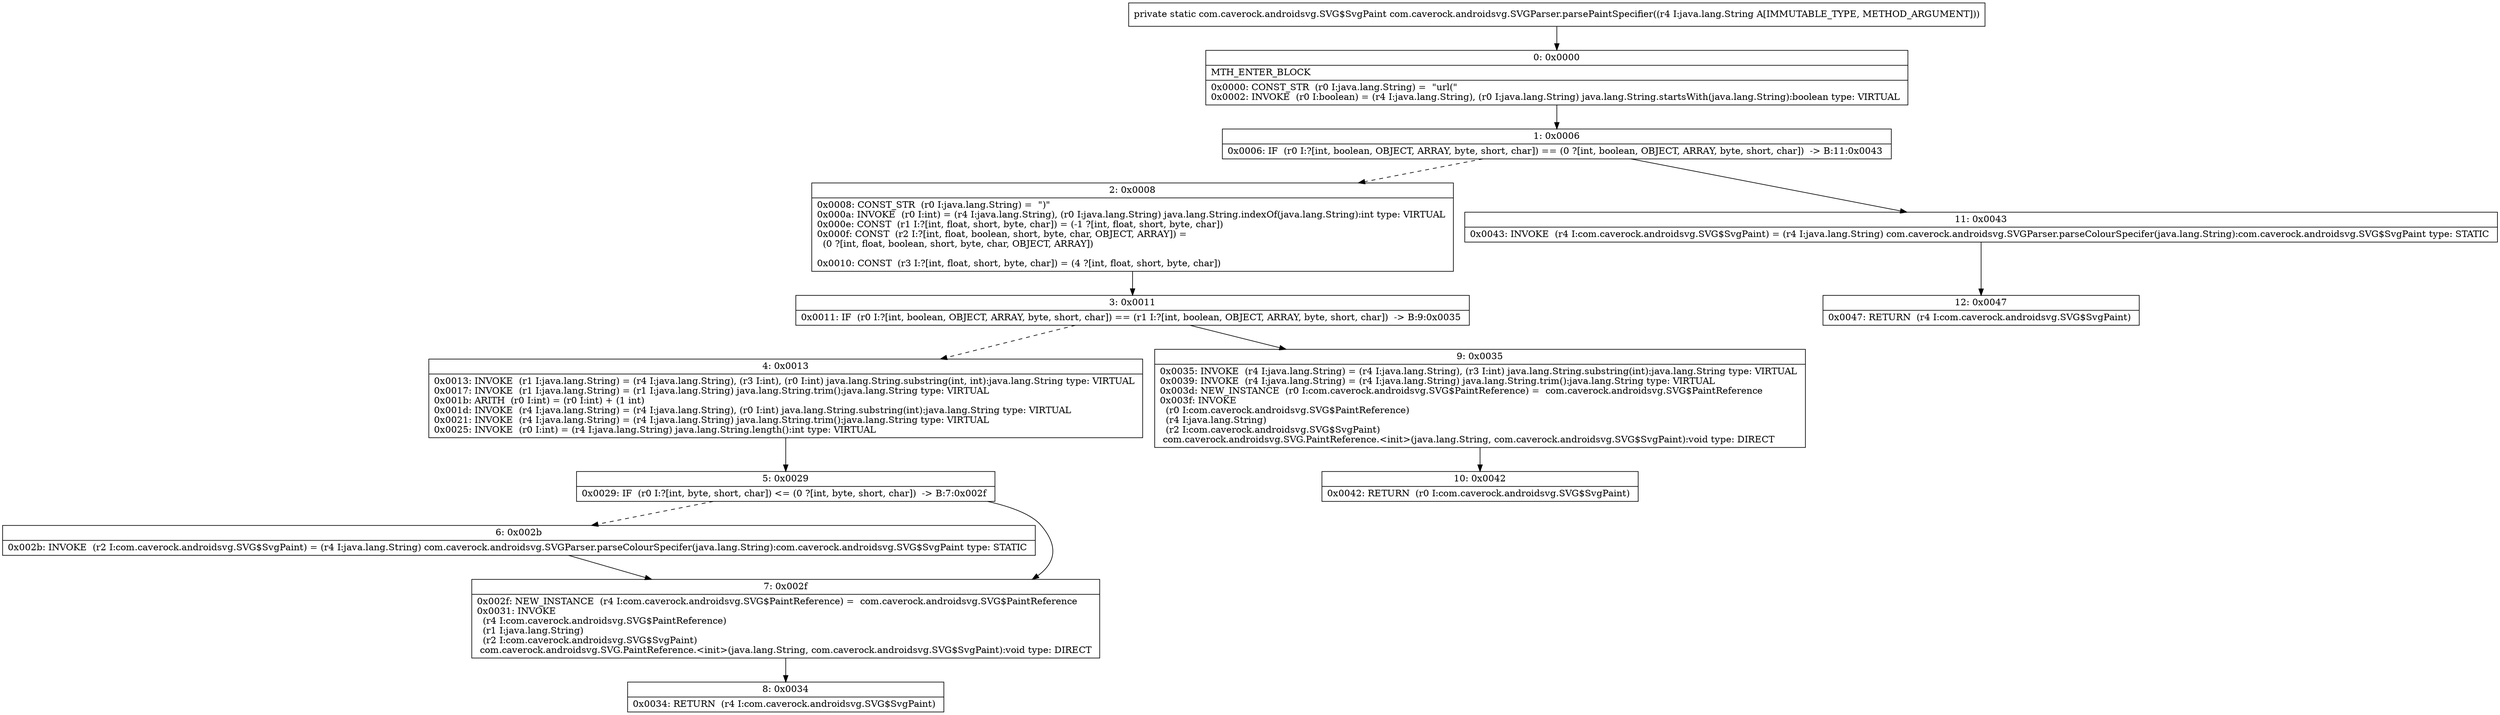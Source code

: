 digraph "CFG forcom.caverock.androidsvg.SVGParser.parsePaintSpecifier(Ljava\/lang\/String;)Lcom\/caverock\/androidsvg\/SVG$SvgPaint;" {
Node_0 [shape=record,label="{0\:\ 0x0000|MTH_ENTER_BLOCK\l|0x0000: CONST_STR  (r0 I:java.lang.String) =  \"url(\" \l0x0002: INVOKE  (r0 I:boolean) = (r4 I:java.lang.String), (r0 I:java.lang.String) java.lang.String.startsWith(java.lang.String):boolean type: VIRTUAL \l}"];
Node_1 [shape=record,label="{1\:\ 0x0006|0x0006: IF  (r0 I:?[int, boolean, OBJECT, ARRAY, byte, short, char]) == (0 ?[int, boolean, OBJECT, ARRAY, byte, short, char])  \-\> B:11:0x0043 \l}"];
Node_2 [shape=record,label="{2\:\ 0x0008|0x0008: CONST_STR  (r0 I:java.lang.String) =  \")\" \l0x000a: INVOKE  (r0 I:int) = (r4 I:java.lang.String), (r0 I:java.lang.String) java.lang.String.indexOf(java.lang.String):int type: VIRTUAL \l0x000e: CONST  (r1 I:?[int, float, short, byte, char]) = (\-1 ?[int, float, short, byte, char]) \l0x000f: CONST  (r2 I:?[int, float, boolean, short, byte, char, OBJECT, ARRAY]) = \l  (0 ?[int, float, boolean, short, byte, char, OBJECT, ARRAY])\l \l0x0010: CONST  (r3 I:?[int, float, short, byte, char]) = (4 ?[int, float, short, byte, char]) \l}"];
Node_3 [shape=record,label="{3\:\ 0x0011|0x0011: IF  (r0 I:?[int, boolean, OBJECT, ARRAY, byte, short, char]) == (r1 I:?[int, boolean, OBJECT, ARRAY, byte, short, char])  \-\> B:9:0x0035 \l}"];
Node_4 [shape=record,label="{4\:\ 0x0013|0x0013: INVOKE  (r1 I:java.lang.String) = (r4 I:java.lang.String), (r3 I:int), (r0 I:int) java.lang.String.substring(int, int):java.lang.String type: VIRTUAL \l0x0017: INVOKE  (r1 I:java.lang.String) = (r1 I:java.lang.String) java.lang.String.trim():java.lang.String type: VIRTUAL \l0x001b: ARITH  (r0 I:int) = (r0 I:int) + (1 int) \l0x001d: INVOKE  (r4 I:java.lang.String) = (r4 I:java.lang.String), (r0 I:int) java.lang.String.substring(int):java.lang.String type: VIRTUAL \l0x0021: INVOKE  (r4 I:java.lang.String) = (r4 I:java.lang.String) java.lang.String.trim():java.lang.String type: VIRTUAL \l0x0025: INVOKE  (r0 I:int) = (r4 I:java.lang.String) java.lang.String.length():int type: VIRTUAL \l}"];
Node_5 [shape=record,label="{5\:\ 0x0029|0x0029: IF  (r0 I:?[int, byte, short, char]) \<= (0 ?[int, byte, short, char])  \-\> B:7:0x002f \l}"];
Node_6 [shape=record,label="{6\:\ 0x002b|0x002b: INVOKE  (r2 I:com.caverock.androidsvg.SVG$SvgPaint) = (r4 I:java.lang.String) com.caverock.androidsvg.SVGParser.parseColourSpecifer(java.lang.String):com.caverock.androidsvg.SVG$SvgPaint type: STATIC \l}"];
Node_7 [shape=record,label="{7\:\ 0x002f|0x002f: NEW_INSTANCE  (r4 I:com.caverock.androidsvg.SVG$PaintReference) =  com.caverock.androidsvg.SVG$PaintReference \l0x0031: INVOKE  \l  (r4 I:com.caverock.androidsvg.SVG$PaintReference)\l  (r1 I:java.lang.String)\l  (r2 I:com.caverock.androidsvg.SVG$SvgPaint)\l com.caverock.androidsvg.SVG.PaintReference.\<init\>(java.lang.String, com.caverock.androidsvg.SVG$SvgPaint):void type: DIRECT \l}"];
Node_8 [shape=record,label="{8\:\ 0x0034|0x0034: RETURN  (r4 I:com.caverock.androidsvg.SVG$SvgPaint) \l}"];
Node_9 [shape=record,label="{9\:\ 0x0035|0x0035: INVOKE  (r4 I:java.lang.String) = (r4 I:java.lang.String), (r3 I:int) java.lang.String.substring(int):java.lang.String type: VIRTUAL \l0x0039: INVOKE  (r4 I:java.lang.String) = (r4 I:java.lang.String) java.lang.String.trim():java.lang.String type: VIRTUAL \l0x003d: NEW_INSTANCE  (r0 I:com.caverock.androidsvg.SVG$PaintReference) =  com.caverock.androidsvg.SVG$PaintReference \l0x003f: INVOKE  \l  (r0 I:com.caverock.androidsvg.SVG$PaintReference)\l  (r4 I:java.lang.String)\l  (r2 I:com.caverock.androidsvg.SVG$SvgPaint)\l com.caverock.androidsvg.SVG.PaintReference.\<init\>(java.lang.String, com.caverock.androidsvg.SVG$SvgPaint):void type: DIRECT \l}"];
Node_10 [shape=record,label="{10\:\ 0x0042|0x0042: RETURN  (r0 I:com.caverock.androidsvg.SVG$SvgPaint) \l}"];
Node_11 [shape=record,label="{11\:\ 0x0043|0x0043: INVOKE  (r4 I:com.caverock.androidsvg.SVG$SvgPaint) = (r4 I:java.lang.String) com.caverock.androidsvg.SVGParser.parseColourSpecifer(java.lang.String):com.caverock.androidsvg.SVG$SvgPaint type: STATIC \l}"];
Node_12 [shape=record,label="{12\:\ 0x0047|0x0047: RETURN  (r4 I:com.caverock.androidsvg.SVG$SvgPaint) \l}"];
MethodNode[shape=record,label="{private static com.caverock.androidsvg.SVG$SvgPaint com.caverock.androidsvg.SVGParser.parsePaintSpecifier((r4 I:java.lang.String A[IMMUTABLE_TYPE, METHOD_ARGUMENT])) }"];
MethodNode -> Node_0;
Node_0 -> Node_1;
Node_1 -> Node_2[style=dashed];
Node_1 -> Node_11;
Node_2 -> Node_3;
Node_3 -> Node_4[style=dashed];
Node_3 -> Node_9;
Node_4 -> Node_5;
Node_5 -> Node_6[style=dashed];
Node_5 -> Node_7;
Node_6 -> Node_7;
Node_7 -> Node_8;
Node_9 -> Node_10;
Node_11 -> Node_12;
}

